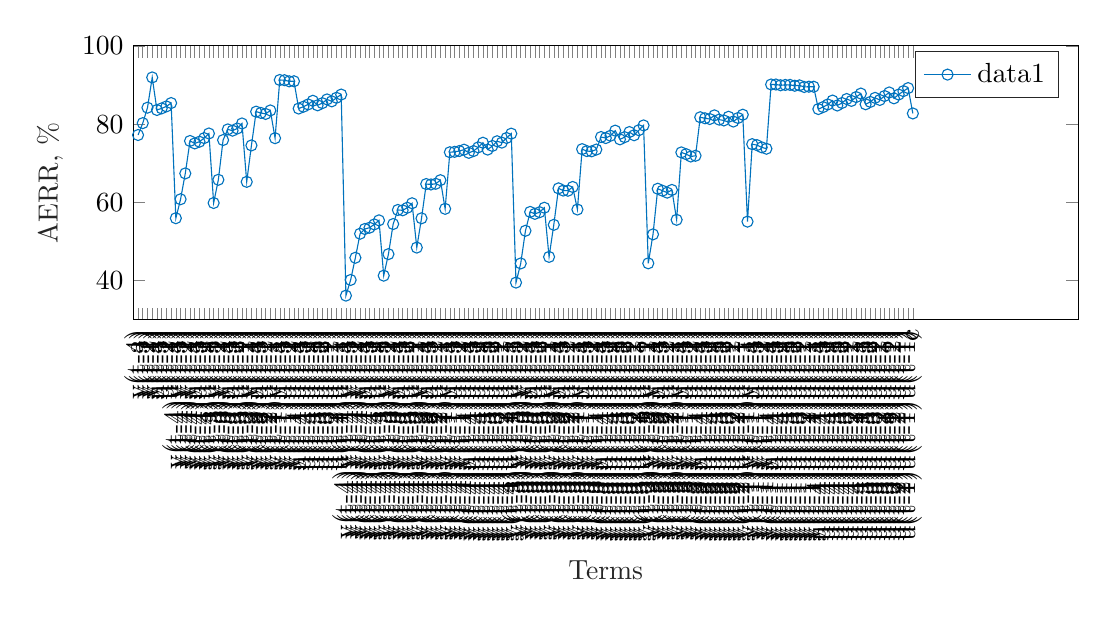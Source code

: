 % This file was created by matlab2tikz.
%
\definecolor{mycolor1}{rgb}{0.0,0.447,0.741}%
%
\begin{tikzpicture}

\begin{axis}[%
width=12cm,
height=3.481cm,
at={(0cm,0cm)},
scale only axis,
xmin=0,
xmax=200,
xtick={1,2,3,4,5,6,7,8,9,10,11,12,13,14,15,16,17,18,19,20,21,22,23,24,25,26,27,28,29,30,31,32,33,34,35,36,37,38,39,40,41,42,43,44,45,46,47,48,49,50,51,52,53,54,55,56,57,58,59,60,61,62,63,64,65,66,67,68,69,70,71,72,73,74,75,76,77,78,79,80,81,82,83,84,85,86,87,88,89,90,91,92,93,94,95,96,97,98,99,100,101,102,103,104,105,106,107,108,109,110,111,112,113,114,115,116,117,118,119,120,121,122,123,124,125,126,127,128,129,130,131,132,133,134,135,136,137,138,139,140,141,142,143,144,145,146,147,148,149,150,151,152,153,154,155,156,157,158,159,160,161,162,163,164,165},
xticklabels={{y(t-4)},{y(t-3)},{y(t-2)},{y(t-1)},{u(t-4)},{u(t-3)},{u(t-2)},{u(t-1)},{y(t-4)y(t-4)},{y(t-4)y(t-3)},{y(t-4)y(t-2)},{y(t-4)y(t-1)},{y(t-4)u(t-4)},{y(t-4)u(t-3)},{y(t-4)u(t-2)},{y(t-4)u(t-1)},{y(t-3)y(t-3)},{y(t-3)y(t-2)},{y(t-3)y(t-1)},{y(t-3)u(t-4)},{y(t-3)u(t-3)},{y(t-3)u(t-2)},{y(t-3)u(t-1)},{y(t-2)y(t-2)},{y(t-2)y(t-1)},{y(t-2)u(t-4)},{y(t-2)u(t-3)},{y(t-2)u(t-2)},{y(t-2)u(t-1)},{y(t-1)y(t-1)},{y(t-1)u(t-4)},{y(t-1)u(t-3)},{y(t-1)u(t-2)},{y(t-1)u(t-1)},{u(t-4)u(t-4)},{u(t-4)u(t-3)},{u(t-4)u(t-2)},{u(t-4)u(t-1)},{u(t-3)u(t-3)},{u(t-3)u(t-2)},{u(t-3)u(t-1)},{u(t-2)u(t-2)},{u(t-2)u(t-1)},{u(t-1)u(t-1)},{y(t-4)y(t-4)y(t-4)},{y(t-4)y(t-4)y(t-3)},{y(t-4)y(t-4)y(t-2)},{y(t-4)y(t-4)y(t-1)},{y(t-4)y(t-4)u(t-4)},{y(t-4)y(t-4)u(t-3)},{y(t-4)y(t-4)u(t-2)},{y(t-4)y(t-4)u(t-1)},{y(t-4)y(t-3)y(t-3)},{y(t-4)y(t-3)y(t-2)},{y(t-4)y(t-3)y(t-1)},{y(t-4)y(t-3)u(t-4)},{y(t-4)y(t-3)u(t-3)},{y(t-4)y(t-3)u(t-2)},{y(t-4)y(t-3)u(t-1)},{y(t-4)y(t-2)y(t-2)},{y(t-4)y(t-2)y(t-1)},{y(t-4)y(t-2)u(t-4)},{y(t-4)y(t-2)u(t-3)},{y(t-4)y(t-2)u(t-2)},{y(t-4)y(t-2)u(t-1)},{y(t-4)y(t-1)y(t-1)},{y(t-4)y(t-1)u(t-4)},{y(t-4)y(t-1)u(t-3)},{y(t-4)y(t-1)u(t-2)},{y(t-4)y(t-1)u(t-1)},{y(t-4)u(t-4)u(t-4)},{y(t-4)u(t-4)u(t-3)},{y(t-4)u(t-4)u(t-2)},{y(t-4)u(t-4)u(t-1)},{y(t-4)u(t-3)u(t-3)},{y(t-4)u(t-3)u(t-2)},{y(t-4)u(t-3)u(t-1)},{y(t-4)u(t-2)u(t-2)},{y(t-4)u(t-2)u(t-1)},{y(t-4)u(t-1)u(t-1)},{y(t-3)y(t-3)y(t-3)},{y(t-3)y(t-3)y(t-2)},{y(t-3)y(t-3)y(t-1)},{y(t-3)y(t-3)u(t-4)},{y(t-3)y(t-3)u(t-3)},{y(t-3)y(t-3)u(t-2)},{y(t-3)y(t-3)u(t-1)},{y(t-3)y(t-2)y(t-2)},{y(t-3)y(t-2)y(t-1)},{y(t-3)y(t-2)u(t-4)},{y(t-3)y(t-2)u(t-3)},{y(t-3)y(t-2)u(t-2)},{y(t-3)y(t-2)u(t-1)},{y(t-3)y(t-1)y(t-1)},{y(t-3)y(t-1)u(t-4)},{y(t-3)y(t-1)u(t-3)},{y(t-3)y(t-1)u(t-2)},{y(t-3)y(t-1)u(t-1)},{y(t-3)u(t-4)u(t-4)},{y(t-3)u(t-4)u(t-3)},{y(t-3)u(t-4)u(t-2)},{y(t-3)u(t-4)u(t-1)},{y(t-3)u(t-3)u(t-3)},{y(t-3)u(t-3)u(t-2)},{y(t-3)u(t-3)u(t-1)},{y(t-3)u(t-2)u(t-2)},{y(t-3)u(t-2)u(t-1)},{y(t-3)u(t-1)u(t-1)},{y(t-2)y(t-2)y(t-2)},{y(t-2)y(t-2)y(t-1)},{y(t-2)y(t-2)u(t-4)},{y(t-2)y(t-2)u(t-3)},{y(t-2)y(t-2)u(t-2)},{y(t-2)y(t-2)u(t-1)},{y(t-2)y(t-1)y(t-1)},{y(t-2)y(t-1)u(t-4)},{y(t-2)y(t-1)u(t-3)},{y(t-2)y(t-1)u(t-2)},{y(t-2)y(t-1)u(t-1)},{y(t-2)u(t-4)u(t-4)},{y(t-2)u(t-4)u(t-3)},{y(t-2)u(t-4)u(t-2)},{y(t-2)u(t-4)u(t-1)},{y(t-2)u(t-3)u(t-3)},{y(t-2)u(t-3)u(t-2)},{y(t-2)u(t-3)u(t-1)},{y(t-2)u(t-2)u(t-2)},{y(t-2)u(t-2)u(t-1)},{y(t-2)u(t-1)u(t-1)},{y(t-1)y(t-1)y(t-1)},{y(t-1)y(t-1)u(t-4)},{y(t-1)y(t-1)u(t-3)},{y(t-1)y(t-1)u(t-2)},{y(t-1)y(t-1)u(t-1)},{y(t-1)u(t-4)u(t-4)},{y(t-1)u(t-4)u(t-3)},{y(t-1)u(t-4)u(t-2)},{y(t-1)u(t-4)u(t-1)},{y(t-1)u(t-3)u(t-3)},{y(t-1)u(t-3)u(t-2)},{y(t-1)u(t-3)u(t-1)},{y(t-1)u(t-2)u(t-2)},{y(t-1)u(t-2)u(t-1)},{y(t-1)u(t-1)u(t-1)},{u(t-4)u(t-4)u(t-4)},{u(t-4)u(t-4)u(t-3)},{u(t-4)u(t-4)u(t-2)},{u(t-4)u(t-4)u(t-1)},{u(t-4)u(t-3)u(t-3)},{u(t-4)u(t-3)u(t-2)},{u(t-4)u(t-3)u(t-1)},{u(t-4)u(t-2)u(t-2)},{u(t-4)u(t-2)u(t-1)},{u(t-4)u(t-1)u(t-1)},{u(t-3)u(t-3)u(t-3)},{u(t-3)u(t-3)u(t-2)},{u(t-3)u(t-3)u(t-1)},{u(t-3)u(t-2)u(t-2)},{u(t-3)u(t-2)u(t-1)},{u(t-3)u(t-1)u(t-1)},{u(t-2)u(t-2)u(t-2)},{u(t-2)u(t-2)u(t-1)},{u(t-2)u(t-1)u(t-1)},{u(t-1)u(t-1)u(t-1)},{c}},
xticklabel style={rotate=90},
xlabel style={font=\color{white!15!black}},
xlabel={Terms},
ymin=30,
ymax=100,
ylabel style={font=\color{white!15!black}},
ylabel={AERR, $\%$},
axis background/.style={fill=white},
legend style={legend cell align=left, align=left, draw=white!15!black}
]
\addplot [color=mycolor1, mark=o, mark options={solid, mycolor1}]
  table[row sep=crcr]{%
1	77.218\\
2	80.256\\
3	84.204\\
4	91.928\\
5	83.614\\
6	84.024\\
7	84.527\\
8	85.383\\
9	55.974\\
10	60.817\\
11	67.413\\
12	75.7\\
13	75.075\\
14	75.509\\
15	76.434\\
16	77.609\\
17	59.862\\
18	65.793\\
19	75.935\\
20	78.651\\
21	78.333\\
22	78.877\\
23	80.169\\
24	65.261\\
25	74.563\\
26	83.188\\
27	82.867\\
28	82.604\\
29	83.498\\
30	76.412\\
31	91.273\\
32	91.215\\
33	90.927\\
34	90.948\\
35	83.986\\
36	84.444\\
37	85.033\\
38	85.962\\
39	84.805\\
40	85.36\\
41	86.309\\
42	85.816\\
43	86.731\\
44	87.549\\
45	36.207\\
46	40.21\\
47	45.876\\
48	52.015\\
49	53.224\\
50	53.549\\
51	54.392\\
52	55.424\\
53	41.303\\
54	46.798\\
55	54.483\\
56	58.083\\
57	57.988\\
58	58.649\\
59	59.791\\
60	48.477\\
61	55.951\\
62	64.7\\
63	64.593\\
64	64.768\\
65	65.689\\
66	58.369\\
67	72.824\\
68	72.926\\
69	73.135\\
70	73.474\\
71	72.672\\
72	73.121\\
73	74.065\\
74	75.246\\
75	73.502\\
76	74.424\\
77	75.622\\
78	75.28\\
79	76.46\\
80	77.572\\
81	39.533\\
82	44.43\\
83	52.764\\
84	57.584\\
85	57.089\\
86	57.508\\
87	58.646\\
88	46.095\\
89	54.282\\
90	63.599\\
91	63.031\\
92	62.992\\
93	63.953\\
94	58.198\\
95	73.614\\
96	73.11\\
97	73.05\\
98	73.507\\
99	76.706\\
100	76.443\\
101	77.032\\
102	78.338\\
103	76.113\\
104	76.673\\
105	77.98\\
106	77.162\\
107	78.447\\
108	79.67\\
109	44.454\\
110	51.847\\
111	63.499\\
112	62.998\\
113	62.505\\
114	63.193\\
115	55.571\\
116	72.781\\
117	72.335\\
118	71.732\\
119	71.925\\
120	81.755\\
121	81.49\\
122	81.307\\
123	82.237\\
124	81.149\\
125	80.944\\
126	81.881\\
127	80.666\\
128	81.569\\
129	82.402\\
130	55.101\\
131	74.884\\
132	74.637\\
133	74.08\\
134	73.716\\
135	90.122\\
136	90.12\\
137	89.922\\
138	90.01\\
139	90.024\\
140	89.797\\
141	89.902\\
142	89.483\\
143	89.562\\
144	89.556\\
145	83.853\\
146	84.354\\
147	85.021\\
148	86.016\\
149	84.76\\
150	85.396\\
151	86.41\\
152	85.935\\
153	86.918\\
154	87.807\\
155	85.071\\
156	85.673\\
157	86.706\\
158	86.179\\
159	87.18\\
160	88.087\\
161	86.587\\
162	87.554\\
163	88.427\\
164	89.201\\
165	82.727\\
};
\addlegendentry{data1}

\end{axis}
\end{tikzpicture}%